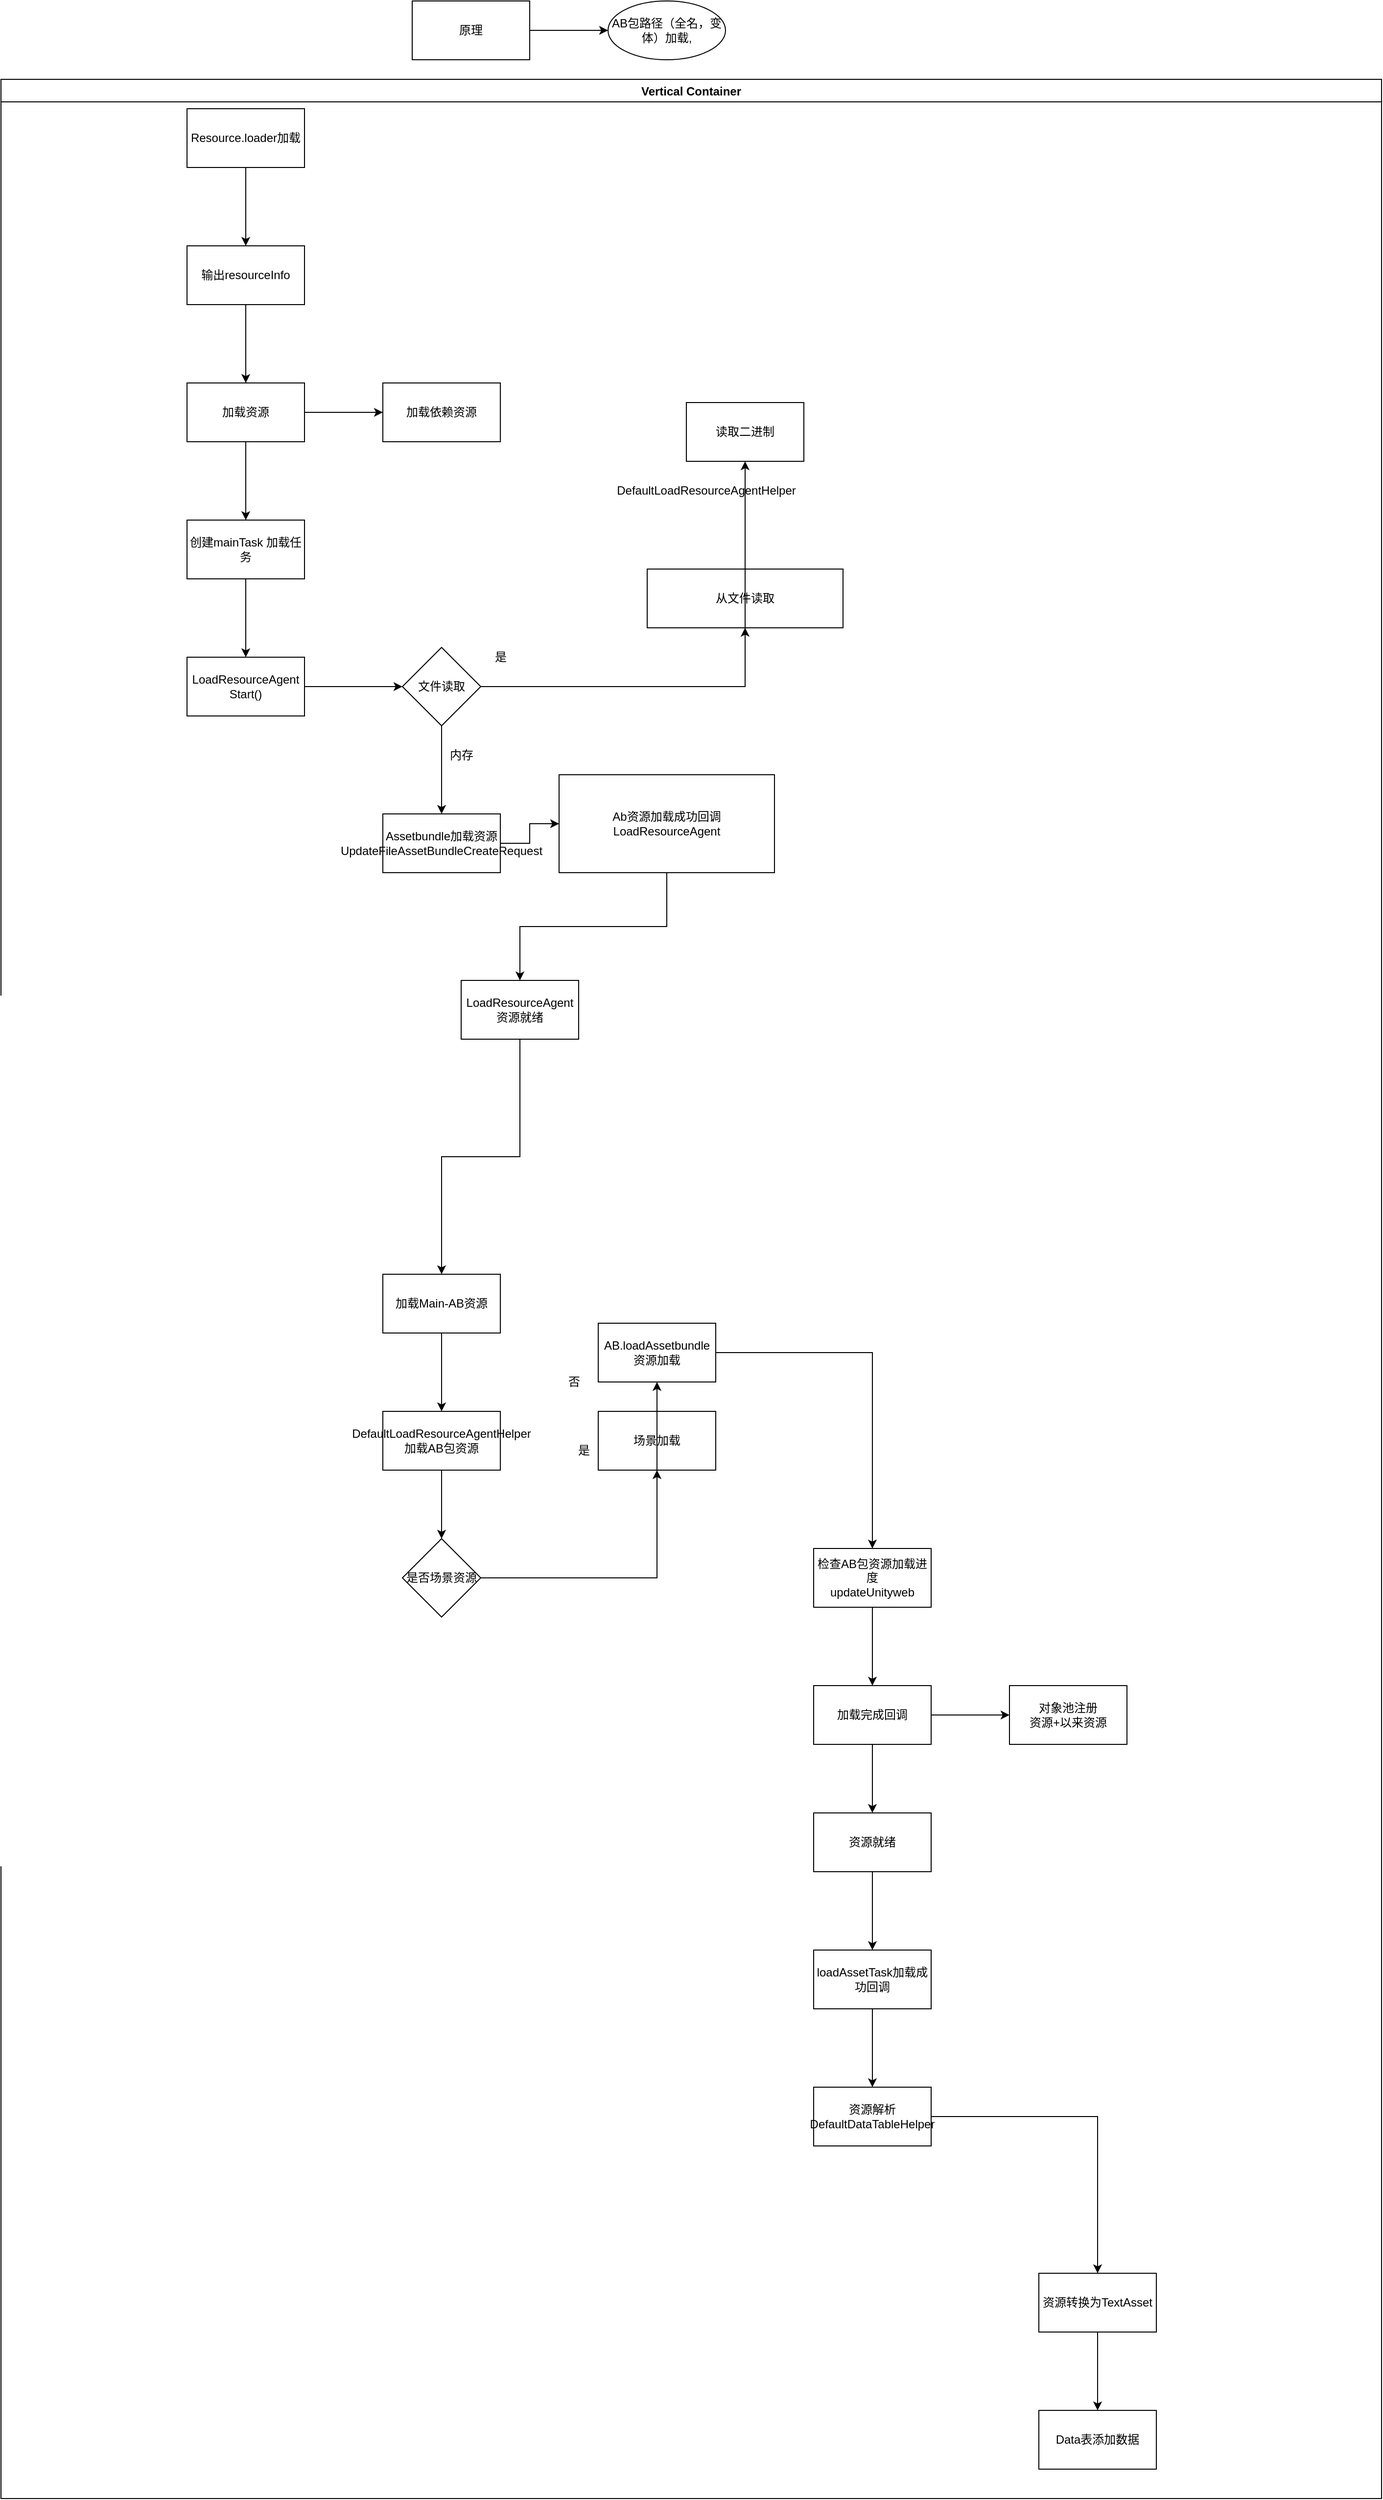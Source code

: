 <mxfile version="20.0.1" type="github">
  <diagram id="i5nLglHS9XAGzWQuGq0W" name="Page-1">
    <mxGraphModel dx="2407" dy="882" grid="1" gridSize="10" guides="1" tooltips="1" connect="1" arrows="1" fold="1" page="1" pageScale="1" pageWidth="827" pageHeight="1169" math="0" shadow="0">
      <root>
        <mxCell id="0" />
        <mxCell id="1" parent="0" />
        <mxCell id="m1CSbTF6fyn1C_nqHO2i-3" value="" style="edgeStyle=orthogonalEdgeStyle;rounded=0;orthogonalLoop=1;jettySize=auto;html=1;" parent="1" source="m1CSbTF6fyn1C_nqHO2i-1" target="m1CSbTF6fyn1C_nqHO2i-2" edge="1">
          <mxGeometry relative="1" as="geometry" />
        </mxCell>
        <mxCell id="m1CSbTF6fyn1C_nqHO2i-1" value="Resource.loader加载" style="whiteSpace=wrap;html=1;" parent="1" vertex="1">
          <mxGeometry x="170" y="130" width="120" height="60" as="geometry" />
        </mxCell>
        <mxCell id="m1CSbTF6fyn1C_nqHO2i-6" value="" style="edgeStyle=orthogonalEdgeStyle;rounded=0;orthogonalLoop=1;jettySize=auto;html=1;" parent="1" source="m1CSbTF6fyn1C_nqHO2i-2" target="m1CSbTF6fyn1C_nqHO2i-5" edge="1">
          <mxGeometry relative="1" as="geometry" />
        </mxCell>
        <mxCell id="m1CSbTF6fyn1C_nqHO2i-2" value="输出resourceInfo" style="whiteSpace=wrap;html=1;" parent="1" vertex="1">
          <mxGeometry x="170" y="270" width="120" height="60" as="geometry" />
        </mxCell>
        <mxCell id="m1CSbTF6fyn1C_nqHO2i-4" value="Vertical Container" style="swimlane;" parent="1" vertex="1">
          <mxGeometry x="-20" y="100" width="1410" height="2470" as="geometry" />
        </mxCell>
        <mxCell id="m1CSbTF6fyn1C_nqHO2i-28" value="&lt;span&gt;DefaultLoadResourceAgentHelper&lt;/span&gt;" style="text;html=1;align=center;verticalAlign=middle;resizable=0;points=[];autosize=1;strokeColor=none;fillColor=none;" parent="m1CSbTF6fyn1C_nqHO2i-4" vertex="1">
          <mxGeometry x="620" y="410" width="200" height="20" as="geometry" />
        </mxCell>
        <mxCell id="m1CSbTF6fyn1C_nqHO2i-25" value="读取二进制" style="whiteSpace=wrap;html=1;" parent="m1CSbTF6fyn1C_nqHO2i-4" vertex="1">
          <mxGeometry x="700" y="330" width="120" height="60" as="geometry" />
        </mxCell>
        <mxCell id="m1CSbTF6fyn1C_nqHO2i-23" value="从文件读取" style="whiteSpace=wrap;html=1;" parent="m1CSbTF6fyn1C_nqHO2i-4" vertex="1">
          <mxGeometry x="660" y="500" width="200" height="60" as="geometry" />
        </mxCell>
        <mxCell id="m1CSbTF6fyn1C_nqHO2i-34" value="Ab资源加载成功回调&lt;br&gt;LoadResourceAgent" style="whiteSpace=wrap;html=1;" parent="m1CSbTF6fyn1C_nqHO2i-4" vertex="1">
          <mxGeometry x="570" y="710" width="220" height="100" as="geometry" />
        </mxCell>
        <mxCell id="m1CSbTF6fyn1C_nqHO2i-36" value="LoadResourceAgent&lt;br&gt;资源就绪&lt;br&gt;" style="whiteSpace=wrap;html=1;" parent="m1CSbTF6fyn1C_nqHO2i-4" vertex="1">
          <mxGeometry x="470" y="920" width="120" height="60" as="geometry" />
        </mxCell>
        <mxCell id="m1CSbTF6fyn1C_nqHO2i-37" value="" style="edgeStyle=orthogonalEdgeStyle;rounded=0;orthogonalLoop=1;jettySize=auto;html=1;" parent="m1CSbTF6fyn1C_nqHO2i-4" source="m1CSbTF6fyn1C_nqHO2i-34" target="m1CSbTF6fyn1C_nqHO2i-36" edge="1">
          <mxGeometry relative="1" as="geometry" />
        </mxCell>
        <mxCell id="m1CSbTF6fyn1C_nqHO2i-47" value="AB.loadAssetbundle资源加载" style="whiteSpace=wrap;html=1;" parent="m1CSbTF6fyn1C_nqHO2i-4" vertex="1">
          <mxGeometry x="610" y="1270" width="120" height="60" as="geometry" />
        </mxCell>
        <mxCell id="m1CSbTF6fyn1C_nqHO2i-44" value="场景加载" style="whiteSpace=wrap;html=1;" parent="m1CSbTF6fyn1C_nqHO2i-4" vertex="1">
          <mxGeometry x="610" y="1360" width="120" height="60" as="geometry" />
        </mxCell>
        <mxCell id="m1CSbTF6fyn1C_nqHO2i-49" value="否" style="text;html=1;align=center;verticalAlign=middle;resizable=0;points=[];autosize=1;strokeColor=none;fillColor=none;" parent="m1CSbTF6fyn1C_nqHO2i-4" vertex="1">
          <mxGeometry x="570" y="1320" width="30" height="20" as="geometry" />
        </mxCell>
        <mxCell id="m1CSbTF6fyn1C_nqHO2i-46" value="是" style="text;html=1;align=center;verticalAlign=middle;resizable=0;points=[];autosize=1;strokeColor=none;fillColor=none;" parent="m1CSbTF6fyn1C_nqHO2i-4" vertex="1">
          <mxGeometry x="580" y="1390" width="30" height="20" as="geometry" />
        </mxCell>
        <mxCell id="m1CSbTF6fyn1C_nqHO2i-59" value="资源就绪" style="whiteSpace=wrap;html=1;" parent="m1CSbTF6fyn1C_nqHO2i-4" vertex="1">
          <mxGeometry x="830" y="1770" width="120" height="60" as="geometry" />
        </mxCell>
        <mxCell id="m1CSbTF6fyn1C_nqHO2i-63" value="资源解析&lt;br&gt;DefaultDataTableHelper" style="whiteSpace=wrap;html=1;" parent="m1CSbTF6fyn1C_nqHO2i-4" vertex="1">
          <mxGeometry x="830" y="2050" width="120" height="60" as="geometry" />
        </mxCell>
        <mxCell id="m1CSbTF6fyn1C_nqHO2i-50" value="检查AB包资源加载进度&lt;br&gt;updateUnityweb" style="whiteSpace=wrap;html=1;" parent="m1CSbTF6fyn1C_nqHO2i-4" vertex="1">
          <mxGeometry x="830" y="1500" width="120" height="60" as="geometry" />
        </mxCell>
        <mxCell id="m1CSbTF6fyn1C_nqHO2i-60" value="" style="edgeStyle=orthogonalEdgeStyle;rounded=0;orthogonalLoop=1;jettySize=auto;html=1;" parent="m1CSbTF6fyn1C_nqHO2i-4" source="m1CSbTF6fyn1C_nqHO2i-52" target="m1CSbTF6fyn1C_nqHO2i-59" edge="1">
          <mxGeometry relative="1" as="geometry" />
        </mxCell>
        <mxCell id="m1CSbTF6fyn1C_nqHO2i-52" value="加载完成回调" style="whiteSpace=wrap;html=1;" parent="m1CSbTF6fyn1C_nqHO2i-4" vertex="1">
          <mxGeometry x="830" y="1640" width="120" height="60" as="geometry" />
        </mxCell>
        <mxCell id="m1CSbTF6fyn1C_nqHO2i-53" value="" style="edgeStyle=orthogonalEdgeStyle;rounded=0;orthogonalLoop=1;jettySize=auto;html=1;" parent="m1CSbTF6fyn1C_nqHO2i-4" source="m1CSbTF6fyn1C_nqHO2i-50" target="m1CSbTF6fyn1C_nqHO2i-52" edge="1">
          <mxGeometry relative="1" as="geometry" />
        </mxCell>
        <mxCell id="m1CSbTF6fyn1C_nqHO2i-54" value="对象池注册&lt;br&gt;资源+以来资源" style="whiteSpace=wrap;html=1;" parent="m1CSbTF6fyn1C_nqHO2i-4" vertex="1">
          <mxGeometry x="1030" y="1640" width="120" height="60" as="geometry" />
        </mxCell>
        <mxCell id="m1CSbTF6fyn1C_nqHO2i-55" value="" style="edgeStyle=orthogonalEdgeStyle;rounded=0;orthogonalLoop=1;jettySize=auto;html=1;" parent="m1CSbTF6fyn1C_nqHO2i-4" source="m1CSbTF6fyn1C_nqHO2i-52" target="m1CSbTF6fyn1C_nqHO2i-54" edge="1">
          <mxGeometry relative="1" as="geometry" />
        </mxCell>
        <mxCell id="m1CSbTF6fyn1C_nqHO2i-64" value="" style="edgeStyle=orthogonalEdgeStyle;rounded=0;orthogonalLoop=1;jettySize=auto;html=1;" parent="m1CSbTF6fyn1C_nqHO2i-4" source="m1CSbTF6fyn1C_nqHO2i-61" target="m1CSbTF6fyn1C_nqHO2i-63" edge="1">
          <mxGeometry relative="1" as="geometry" />
        </mxCell>
        <mxCell id="m1CSbTF6fyn1C_nqHO2i-61" value="loadAssetTask加载成功回调" style="whiteSpace=wrap;html=1;" parent="m1CSbTF6fyn1C_nqHO2i-4" vertex="1">
          <mxGeometry x="830" y="1910" width="120" height="60" as="geometry" />
        </mxCell>
        <mxCell id="m1CSbTF6fyn1C_nqHO2i-62" value="" style="edgeStyle=orthogonalEdgeStyle;rounded=0;orthogonalLoop=1;jettySize=auto;html=1;" parent="m1CSbTF6fyn1C_nqHO2i-4" source="m1CSbTF6fyn1C_nqHO2i-59" target="m1CSbTF6fyn1C_nqHO2i-61" edge="1">
          <mxGeometry relative="1" as="geometry" />
        </mxCell>
        <mxCell id="m1CSbTF6fyn1C_nqHO2i-66" value="" style="edgeStyle=orthogonalEdgeStyle;rounded=0;orthogonalLoop=1;jettySize=auto;html=1;entryX=0.5;entryY=0;entryDx=0;entryDy=0;" parent="m1CSbTF6fyn1C_nqHO2i-4" source="m1CSbTF6fyn1C_nqHO2i-47" target="m1CSbTF6fyn1C_nqHO2i-50" edge="1">
          <mxGeometry relative="1" as="geometry">
            <mxPoint x="810" y="1300" as="targetPoint" />
          </mxGeometry>
        </mxCell>
        <mxCell id="m1CSbTF6fyn1C_nqHO2i-11" value="" style="edgeStyle=orthogonalEdgeStyle;rounded=0;orthogonalLoop=1;jettySize=auto;html=1;" parent="1" source="m1CSbTF6fyn1C_nqHO2i-5" target="m1CSbTF6fyn1C_nqHO2i-10" edge="1">
          <mxGeometry relative="1" as="geometry" />
        </mxCell>
        <mxCell id="m1CSbTF6fyn1C_nqHO2i-16" value="" style="edgeStyle=orthogonalEdgeStyle;rounded=0;orthogonalLoop=1;jettySize=auto;html=1;" parent="1" source="m1CSbTF6fyn1C_nqHO2i-5" target="m1CSbTF6fyn1C_nqHO2i-15" edge="1">
          <mxGeometry relative="1" as="geometry" />
        </mxCell>
        <mxCell id="m1CSbTF6fyn1C_nqHO2i-5" value="加载资源&lt;br&gt;" style="whiteSpace=wrap;html=1;" parent="1" vertex="1">
          <mxGeometry x="170" y="410" width="120" height="60" as="geometry" />
        </mxCell>
        <mxCell id="m1CSbTF6fyn1C_nqHO2i-10" value="加载依赖资源" style="whiteSpace=wrap;html=1;" parent="1" vertex="1">
          <mxGeometry x="370" y="410" width="120" height="60" as="geometry" />
        </mxCell>
        <mxCell id="m1CSbTF6fyn1C_nqHO2i-18" value="" style="edgeStyle=orthogonalEdgeStyle;rounded=0;orthogonalLoop=1;jettySize=auto;html=1;" parent="1" source="m1CSbTF6fyn1C_nqHO2i-15" target="m1CSbTF6fyn1C_nqHO2i-17" edge="1">
          <mxGeometry relative="1" as="geometry" />
        </mxCell>
        <mxCell id="m1CSbTF6fyn1C_nqHO2i-15" value="创建mainTask 加载任务" style="whiteSpace=wrap;html=1;" parent="1" vertex="1">
          <mxGeometry x="170" y="550" width="120" height="60" as="geometry" />
        </mxCell>
        <mxCell id="m1CSbTF6fyn1C_nqHO2i-22" value="" style="edgeStyle=orthogonalEdgeStyle;rounded=0;orthogonalLoop=1;jettySize=auto;html=1;" parent="1" source="m1CSbTF6fyn1C_nqHO2i-17" target="m1CSbTF6fyn1C_nqHO2i-21" edge="1">
          <mxGeometry relative="1" as="geometry" />
        </mxCell>
        <mxCell id="m1CSbTF6fyn1C_nqHO2i-17" value="LoadResourceAgent&lt;br&gt;Start()" style="whiteSpace=wrap;html=1;" parent="1" vertex="1">
          <mxGeometry x="170" y="690" width="120" height="60" as="geometry" />
        </mxCell>
        <mxCell id="m1CSbTF6fyn1C_nqHO2i-24" value="" style="edgeStyle=orthogonalEdgeStyle;rounded=0;orthogonalLoop=1;jettySize=auto;html=1;" parent="1" source="m1CSbTF6fyn1C_nqHO2i-21" target="m1CSbTF6fyn1C_nqHO2i-23" edge="1">
          <mxGeometry relative="1" as="geometry" />
        </mxCell>
        <mxCell id="m1CSbTF6fyn1C_nqHO2i-26" value="" style="edgeStyle=orthogonalEdgeStyle;rounded=0;orthogonalLoop=1;jettySize=auto;html=1;" parent="1" source="m1CSbTF6fyn1C_nqHO2i-21" target="m1CSbTF6fyn1C_nqHO2i-25" edge="1">
          <mxGeometry relative="1" as="geometry" />
        </mxCell>
        <mxCell id="m1CSbTF6fyn1C_nqHO2i-33" value="" style="edgeStyle=orthogonalEdgeStyle;rounded=0;orthogonalLoop=1;jettySize=auto;html=1;" parent="1" source="m1CSbTF6fyn1C_nqHO2i-21" target="m1CSbTF6fyn1C_nqHO2i-32" edge="1">
          <mxGeometry relative="1" as="geometry" />
        </mxCell>
        <mxCell id="m1CSbTF6fyn1C_nqHO2i-21" value="文件读取" style="rhombus;whiteSpace=wrap;html=1;" parent="1" vertex="1">
          <mxGeometry x="390" y="680" width="80" height="80" as="geometry" />
        </mxCell>
        <mxCell id="m1CSbTF6fyn1C_nqHO2i-27" value="是" style="text;html=1;align=center;verticalAlign=middle;resizable=0;points=[];autosize=1;strokeColor=none;fillColor=none;" parent="1" vertex="1">
          <mxGeometry x="475" y="680" width="30" height="20" as="geometry" />
        </mxCell>
        <mxCell id="m1CSbTF6fyn1C_nqHO2i-29" value="内存" style="text;html=1;align=center;verticalAlign=middle;resizable=0;points=[];autosize=1;strokeColor=none;fillColor=none;" parent="1" vertex="1">
          <mxGeometry x="430" y="780" width="40" height="20" as="geometry" />
        </mxCell>
        <mxCell id="m1CSbTF6fyn1C_nqHO2i-35" value="" style="edgeStyle=orthogonalEdgeStyle;rounded=0;orthogonalLoop=1;jettySize=auto;html=1;" parent="1" source="m1CSbTF6fyn1C_nqHO2i-32" target="m1CSbTF6fyn1C_nqHO2i-34" edge="1">
          <mxGeometry relative="1" as="geometry" />
        </mxCell>
        <mxCell id="m1CSbTF6fyn1C_nqHO2i-32" value="Assetbundle加载资源&lt;span&gt; &lt;/span&gt;UpdateFileAssetBundleCreateRequest" style="whiteSpace=wrap;html=1;" parent="1" vertex="1">
          <mxGeometry x="370" y="850" width="120" height="60" as="geometry" />
        </mxCell>
        <mxCell id="m1CSbTF6fyn1C_nqHO2i-41" value="" style="edgeStyle=orthogonalEdgeStyle;rounded=0;orthogonalLoop=1;jettySize=auto;html=1;" parent="1" source="m1CSbTF6fyn1C_nqHO2i-38" target="m1CSbTF6fyn1C_nqHO2i-40" edge="1">
          <mxGeometry relative="1" as="geometry" />
        </mxCell>
        <mxCell id="m1CSbTF6fyn1C_nqHO2i-38" value="加载Main-AB资源" style="whiteSpace=wrap;html=1;" parent="1" vertex="1">
          <mxGeometry x="370" y="1320" width="120" height="60" as="geometry" />
        </mxCell>
        <mxCell id="m1CSbTF6fyn1C_nqHO2i-39" value="" style="edgeStyle=orthogonalEdgeStyle;rounded=0;orthogonalLoop=1;jettySize=auto;html=1;" parent="1" source="m1CSbTF6fyn1C_nqHO2i-36" target="m1CSbTF6fyn1C_nqHO2i-38" edge="1">
          <mxGeometry relative="1" as="geometry" />
        </mxCell>
        <mxCell id="m1CSbTF6fyn1C_nqHO2i-43" value="" style="edgeStyle=orthogonalEdgeStyle;rounded=0;orthogonalLoop=1;jettySize=auto;html=1;" parent="1" source="m1CSbTF6fyn1C_nqHO2i-40" target="m1CSbTF6fyn1C_nqHO2i-42" edge="1">
          <mxGeometry relative="1" as="geometry" />
        </mxCell>
        <mxCell id="m1CSbTF6fyn1C_nqHO2i-40" value="DefaultLoadResourceAgentHelper&lt;br&gt;加载AB包资源" style="whiteSpace=wrap;html=1;" parent="1" vertex="1">
          <mxGeometry x="370" y="1460" width="120" height="60" as="geometry" />
        </mxCell>
        <mxCell id="m1CSbTF6fyn1C_nqHO2i-45" value="" style="edgeStyle=orthogonalEdgeStyle;rounded=0;orthogonalLoop=1;jettySize=auto;html=1;" parent="1" source="m1CSbTF6fyn1C_nqHO2i-42" target="m1CSbTF6fyn1C_nqHO2i-44" edge="1">
          <mxGeometry relative="1" as="geometry" />
        </mxCell>
        <mxCell id="m1CSbTF6fyn1C_nqHO2i-48" value="" style="edgeStyle=orthogonalEdgeStyle;rounded=0;orthogonalLoop=1;jettySize=auto;html=1;" parent="1" source="m1CSbTF6fyn1C_nqHO2i-42" target="m1CSbTF6fyn1C_nqHO2i-47" edge="1">
          <mxGeometry relative="1" as="geometry" />
        </mxCell>
        <mxCell id="m1CSbTF6fyn1C_nqHO2i-42" value="是否场景资源" style="rhombus;whiteSpace=wrap;html=1;" parent="1" vertex="1">
          <mxGeometry x="390" y="1590" width="80" height="80" as="geometry" />
        </mxCell>
        <mxCell id="m1CSbTF6fyn1C_nqHO2i-70" value="" style="edgeStyle=orthogonalEdgeStyle;rounded=0;orthogonalLoop=1;jettySize=auto;html=1;" parent="1" source="m1CSbTF6fyn1C_nqHO2i-67" target="m1CSbTF6fyn1C_nqHO2i-69" edge="1">
          <mxGeometry relative="1" as="geometry" />
        </mxCell>
        <mxCell id="m1CSbTF6fyn1C_nqHO2i-67" value="资源转换为TextAsset" style="whiteSpace=wrap;html=1;" parent="1" vertex="1">
          <mxGeometry x="1040" y="2340" width="120" height="60" as="geometry" />
        </mxCell>
        <mxCell id="m1CSbTF6fyn1C_nqHO2i-68" value="" style="edgeStyle=orthogonalEdgeStyle;rounded=0;orthogonalLoop=1;jettySize=auto;html=1;" parent="1" source="m1CSbTF6fyn1C_nqHO2i-63" target="m1CSbTF6fyn1C_nqHO2i-67" edge="1">
          <mxGeometry relative="1" as="geometry" />
        </mxCell>
        <mxCell id="m1CSbTF6fyn1C_nqHO2i-69" value="Data表添加数据" style="whiteSpace=wrap;html=1;" parent="1" vertex="1">
          <mxGeometry x="1040" y="2480" width="120" height="60" as="geometry" />
        </mxCell>
        <mxCell id="BYrf3JwLTzcs74saTcUr-3" value="" style="edgeStyle=orthogonalEdgeStyle;rounded=0;orthogonalLoop=1;jettySize=auto;html=1;" parent="1" source="BYrf3JwLTzcs74saTcUr-1" target="BYrf3JwLTzcs74saTcUr-2" edge="1">
          <mxGeometry relative="1" as="geometry" />
        </mxCell>
        <mxCell id="BYrf3JwLTzcs74saTcUr-1" value="原理" style="whiteSpace=wrap;html=1;" parent="1" vertex="1">
          <mxGeometry x="400" y="20" width="120" height="60" as="geometry" />
        </mxCell>
        <mxCell id="BYrf3JwLTzcs74saTcUr-2" value="AB包路径（全名，变体）加载," style="ellipse;whiteSpace=wrap;html=1;" parent="1" vertex="1">
          <mxGeometry x="600" y="20" width="120" height="60" as="geometry" />
        </mxCell>
      </root>
    </mxGraphModel>
  </diagram>
</mxfile>

